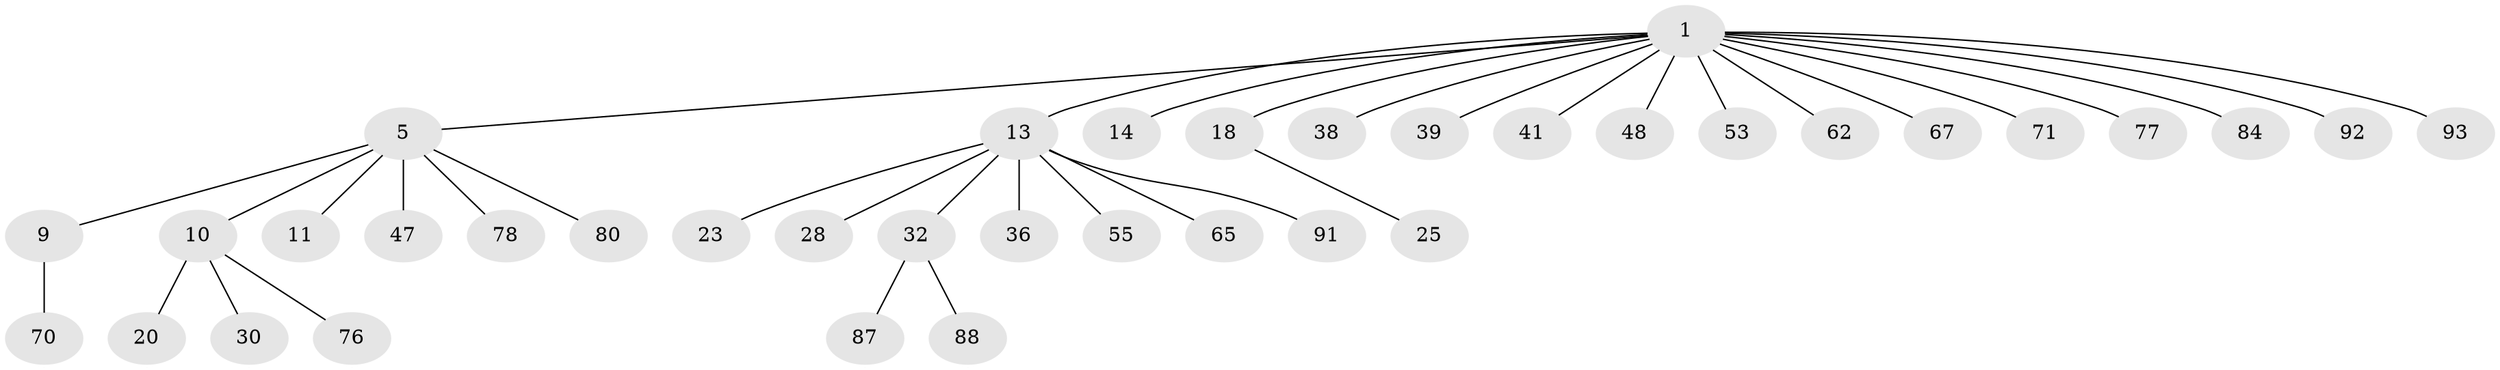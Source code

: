 // original degree distribution, {6: 0.031914893617021274, 3: 0.14893617021276595, 5: 0.02127659574468085, 4: 0.07446808510638298, 1: 0.5106382978723404, 2: 0.2127659574468085}
// Generated by graph-tools (version 1.1) at 2025/19/03/04/25 18:19:17]
// undirected, 37 vertices, 36 edges
graph export_dot {
graph [start="1"]
  node [color=gray90,style=filled];
  1 [super="+2+12+45+24+3"];
  5 [super="+6+7"];
  9 [super="+68+73"];
  10 [super="+15+49"];
  11;
  13 [super="+16+21+34+85"];
  14 [super="+54"];
  18;
  20 [super="+63"];
  23;
  25;
  28;
  30;
  32 [super="+35"];
  36 [super="+37+64"];
  38 [super="+56+61"];
  39 [super="+43+79"];
  41 [super="+60"];
  47 [super="+69"];
  48 [super="+90+83"];
  53;
  55 [super="+75"];
  62;
  65;
  67;
  70 [super="+72"];
  71 [super="+74+86"];
  76;
  77;
  78 [super="+81"];
  80;
  84;
  87 [super="+89"];
  88;
  91;
  92;
  93;
  1 -- 13;
  1 -- 5;
  1 -- 39;
  1 -- 62;
  1 -- 84;
  1 -- 67;
  1 -- 38;
  1 -- 71;
  1 -- 41;
  1 -- 77;
  1 -- 14;
  1 -- 48;
  1 -- 18;
  1 -- 53;
  1 -- 92;
  1 -- 93;
  5 -- 11;
  5 -- 9;
  5 -- 78;
  5 -- 80;
  5 -- 10;
  5 -- 47;
  9 -- 70;
  10 -- 76;
  10 -- 20;
  10 -- 30;
  13 -- 32;
  13 -- 36;
  13 -- 55;
  13 -- 23;
  13 -- 91;
  13 -- 65;
  13 -- 28;
  18 -- 25;
  32 -- 88;
  32 -- 87;
}
